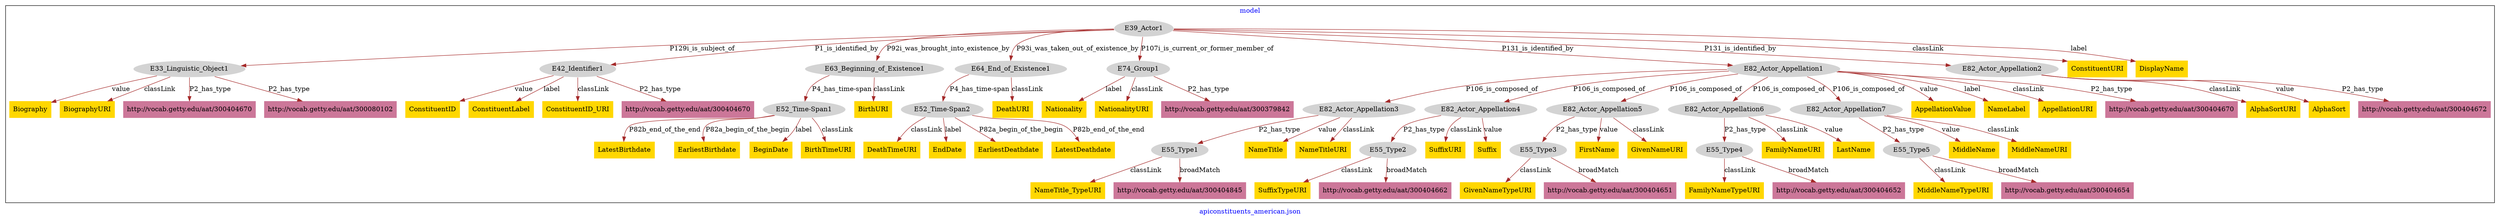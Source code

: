 digraph n0 {
fontcolor="blue"
remincross="true"
label="apiconstituents_american.json"
subgraph cluster {
label="model"
n2[style="filled",color="white",fillcolor="lightgray",label="E39_Actor1"];
n3[style="filled",color="white",fillcolor="lightgray",label="E33_Linguistic_Object1"];
n4[style="filled",color="white",fillcolor="lightgray",label="E42_Identifier1"];
n5[style="filled",color="white",fillcolor="lightgray",label="E63_Beginning_of_Existence1"];
n6[style="filled",color="white",fillcolor="lightgray",label="E64_End_of_Existence1"];
n7[style="filled",color="white",fillcolor="lightgray",label="E74_Group1"];
n8[style="filled",color="white",fillcolor="lightgray",label="E82_Actor_Appellation1"];
n9[style="filled",color="white",fillcolor="lightgray",label="E82_Actor_Appellation2"];
n10[style="filled",color="white",fillcolor="lightgray",label="E52_Time-Span1"];
n11[style="filled",color="white",fillcolor="lightgray",label="E52_Time-Span2"];
n12[style="filled",color="white",fillcolor="lightgray",label="E82_Actor_Appellation3"];
n13[style="filled",color="white",fillcolor="lightgray",label="E82_Actor_Appellation4"];
n14[style="filled",color="white",fillcolor="lightgray",label="E82_Actor_Appellation5"];
n15[style="filled",color="white",fillcolor="lightgray",label="E82_Actor_Appellation6"];
n16[style="filled",color="white",fillcolor="lightgray",label="E82_Actor_Appellation7"];
n17[style="filled",color="white",fillcolor="lightgray",label="E55_Type1"];
n18[style="filled",color="white",fillcolor="lightgray",label="E55_Type2"];
n19[style="filled",color="white",fillcolor="lightgray",label="E55_Type3"];
n20[style="filled",color="white",fillcolor="lightgray",label="E55_Type4"];
n21[style="filled",color="white",fillcolor="lightgray",label="E55_Type5"];
n22[shape="plaintext",style="filled",fillcolor="gold",label="Nationality"];
n23[shape="plaintext",style="filled",fillcolor="gold",label="FirstName"];
n24[shape="plaintext",style="filled",fillcolor="gold",label="MiddleName"];
n25[shape="plaintext",style="filled",fillcolor="gold",label="NameTitle"];
n26[shape="plaintext",style="filled",fillcolor="gold",label="LatestBirthdate"];
n27[shape="plaintext",style="filled",fillcolor="gold",label="SuffixURI"];
n28[shape="plaintext",style="filled",fillcolor="gold",label="FamilyNameTypeURI"];
n29[shape="plaintext",style="filled",fillcolor="gold",label="EarliestBirthdate"];
n30[shape="plaintext",style="filled",fillcolor="gold",label="DeathTimeURI"];
n31[shape="plaintext",style="filled",fillcolor="gold",label="MiddleNameTypeURI"];
n32[shape="plaintext",style="filled",fillcolor="gold",label="AppellationValue"];
n33[shape="plaintext",style="filled",fillcolor="gold",label="BeginDate"];
n34[shape="plaintext",style="filled",fillcolor="gold",label="Suffix"];
n35[shape="plaintext",style="filled",fillcolor="gold",label="EndDate"];
n36[shape="plaintext",style="filled",fillcolor="gold",label="ConstituentURI"];
n37[shape="plaintext",style="filled",fillcolor="gold",label="NameTitle_TypeURI"];
n38[shape="plaintext",style="filled",fillcolor="gold",label="NameLabel"];
n39[shape="plaintext",style="filled",fillcolor="gold",label="EarliestDeathdate"];
n40[shape="plaintext",style="filled",fillcolor="gold",label="GivenNameURI"];
n41[shape="plaintext",style="filled",fillcolor="gold",label="ConstituentID"];
n42[shape="plaintext",style="filled",fillcolor="gold",label="ConstituentLabel"];
n43[shape="plaintext",style="filled",fillcolor="gold",label="BirthTimeURI"];
n44[shape="plaintext",style="filled",fillcolor="gold",label="BirthURI"];
n45[shape="plaintext",style="filled",fillcolor="gold",label="MiddleNameURI"];
n46[shape="plaintext",style="filled",fillcolor="gold",label="FamilyNameURI"];
n47[shape="plaintext",style="filled",fillcolor="gold",label="GivenNameTypeURI"];
n48[shape="plaintext",style="filled",fillcolor="gold",label="AlphaSortURI"];
n49[shape="plaintext",style="filled",fillcolor="gold",label="AppellationURI"];
n50[shape="plaintext",style="filled",fillcolor="gold",label="DeathURI"];
n51[shape="plaintext",style="filled",fillcolor="gold",label="SuffixTypeURI"];
n52[shape="plaintext",style="filled",fillcolor="gold",label="NationalityURI"];
n53[shape="plaintext",style="filled",fillcolor="gold",label="DisplayName"];
n54[shape="plaintext",style="filled",fillcolor="gold",label="NameTitleURI"];
n55[shape="plaintext",style="filled",fillcolor="gold",label="Biography"];
n56[shape="plaintext",style="filled",fillcolor="gold",label="AlphaSort"];
n57[shape="plaintext",style="filled",fillcolor="gold",label="LatestDeathdate"];
n58[shape="plaintext",style="filled",fillcolor="gold",label="ConstituentID_URI"];
n59[shape="plaintext",style="filled",fillcolor="gold",label="LastName"];
n60[shape="plaintext",style="filled",fillcolor="gold",label="BiographyURI"];
n61[shape="plaintext",style="filled",fillcolor="#CC7799",label="http://vocab.getty.edu/aat/300404670"];
n62[shape="plaintext",style="filled",fillcolor="#CC7799",label="http://vocab.getty.edu/aat/300080102"];
n63[shape="plaintext",style="filled",fillcolor="#CC7799",label="http://vocab.getty.edu/aat/300404672"];
n64[shape="plaintext",style="filled",fillcolor="#CC7799",label="http://vocab.getty.edu/aat/300404670"];
n65[shape="plaintext",style="filled",fillcolor="#CC7799",label="http://vocab.getty.edu/aat/300379842"];
n66[shape="plaintext",style="filled",fillcolor="#CC7799",label="http://vocab.getty.edu/aat/300404654"];
n67[shape="plaintext",style="filled",fillcolor="#CC7799",label="http://vocab.getty.edu/aat/300404662"];
n68[shape="plaintext",style="filled",fillcolor="#CC7799",label="http://vocab.getty.edu/aat/300404651"];
n69[shape="plaintext",style="filled",fillcolor="#CC7799",label="http://vocab.getty.edu/aat/300404845"];
n70[shape="plaintext",style="filled",fillcolor="#CC7799",label="http://vocab.getty.edu/aat/300404652"];
n71[shape="plaintext",style="filled",fillcolor="#CC7799",label="http://vocab.getty.edu/aat/300404670"];
}
n2 -> n3[color="brown",fontcolor="black",label="P129i_is_subject_of"]
n2 -> n4[color="brown",fontcolor="black",label="P1_is_identified_by"]
n2 -> n5[color="brown",fontcolor="black",label="P92i_was_brought_into_existence_by"]
n2 -> n6[color="brown",fontcolor="black",label="P93i_was_taken_out_of_existence_by"]
n2 -> n7[color="brown",fontcolor="black",label="P107i_is_current_or_former_member_of"]
n2 -> n8[color="brown",fontcolor="black",label="P131_is_identified_by"]
n2 -> n9[color="brown",fontcolor="black",label="P131_is_identified_by"]
n5 -> n10[color="brown",fontcolor="black",label="P4_has_time-span"]
n6 -> n11[color="brown",fontcolor="black",label="P4_has_time-span"]
n8 -> n12[color="brown",fontcolor="black",label="P106_is_composed_of"]
n8 -> n13[color="brown",fontcolor="black",label="P106_is_composed_of"]
n8 -> n14[color="brown",fontcolor="black",label="P106_is_composed_of"]
n8 -> n15[color="brown",fontcolor="black",label="P106_is_composed_of"]
n8 -> n16[color="brown",fontcolor="black",label="P106_is_composed_of"]
n12 -> n17[color="brown",fontcolor="black",label="P2_has_type"]
n13 -> n18[color="brown",fontcolor="black",label="P2_has_type"]
n14 -> n19[color="brown",fontcolor="black",label="P2_has_type"]
n15 -> n20[color="brown",fontcolor="black",label="P2_has_type"]
n16 -> n21[color="brown",fontcolor="black",label="P2_has_type"]
n7 -> n22[color="brown",fontcolor="black",label="label"]
n14 -> n23[color="brown",fontcolor="black",label="value"]
n16 -> n24[color="brown",fontcolor="black",label="value"]
n12 -> n25[color="brown",fontcolor="black",label="value"]
n10 -> n26[color="brown",fontcolor="black",label="P82b_end_of_the_end"]
n13 -> n27[color="brown",fontcolor="black",label="classLink"]
n20 -> n28[color="brown",fontcolor="black",label="classLink"]
n10 -> n29[color="brown",fontcolor="black",label="P82a_begin_of_the_begin"]
n11 -> n30[color="brown",fontcolor="black",label="classLink"]
n21 -> n31[color="brown",fontcolor="black",label="classLink"]
n8 -> n32[color="brown",fontcolor="black",label="value"]
n10 -> n33[color="brown",fontcolor="black",label="label"]
n13 -> n34[color="brown",fontcolor="black",label="value"]
n11 -> n35[color="brown",fontcolor="black",label="label"]
n2 -> n36[color="brown",fontcolor="black",label="classLink"]
n17 -> n37[color="brown",fontcolor="black",label="classLink"]
n8 -> n38[color="brown",fontcolor="black",label="label"]
n11 -> n39[color="brown",fontcolor="black",label="P82a_begin_of_the_begin"]
n14 -> n40[color="brown",fontcolor="black",label="classLink"]
n4 -> n41[color="brown",fontcolor="black",label="value"]
n4 -> n42[color="brown",fontcolor="black",label="label"]
n10 -> n43[color="brown",fontcolor="black",label="classLink"]
n5 -> n44[color="brown",fontcolor="black",label="classLink"]
n16 -> n45[color="brown",fontcolor="black",label="classLink"]
n15 -> n46[color="brown",fontcolor="black",label="classLink"]
n19 -> n47[color="brown",fontcolor="black",label="classLink"]
n9 -> n48[color="brown",fontcolor="black",label="classLink"]
n8 -> n49[color="brown",fontcolor="black",label="classLink"]
n6 -> n50[color="brown",fontcolor="black",label="classLink"]
n18 -> n51[color="brown",fontcolor="black",label="classLink"]
n7 -> n52[color="brown",fontcolor="black",label="classLink"]
n2 -> n53[color="brown",fontcolor="black",label="label"]
n12 -> n54[color="brown",fontcolor="black",label="classLink"]
n3 -> n55[color="brown",fontcolor="black",label="value"]
n9 -> n56[color="brown",fontcolor="black",label="value"]
n11 -> n57[color="brown",fontcolor="black",label="P82b_end_of_the_end"]
n4 -> n58[color="brown",fontcolor="black",label="classLink"]
n15 -> n59[color="brown",fontcolor="black",label="value"]
n3 -> n60[color="brown",fontcolor="black",label="classLink"]
n3 -> n61[color="brown",fontcolor="black",label="P2_has_type"]
n3 -> n62[color="brown",fontcolor="black",label="P2_has_type"]
n9 -> n63[color="brown",fontcolor="black",label="P2_has_type"]
n4 -> n64[color="brown",fontcolor="black",label="P2_has_type"]
n7 -> n65[color="brown",fontcolor="black",label="P2_has_type"]
n21 -> n66[color="brown",fontcolor="black",label="broadMatch"]
n18 -> n67[color="brown",fontcolor="black",label="broadMatch"]
n19 -> n68[color="brown",fontcolor="black",label="broadMatch"]
n17 -> n69[color="brown",fontcolor="black",label="broadMatch"]
n20 -> n70[color="brown",fontcolor="black",label="broadMatch"]
n8 -> n71[color="brown",fontcolor="black",label="P2_has_type"]
}
